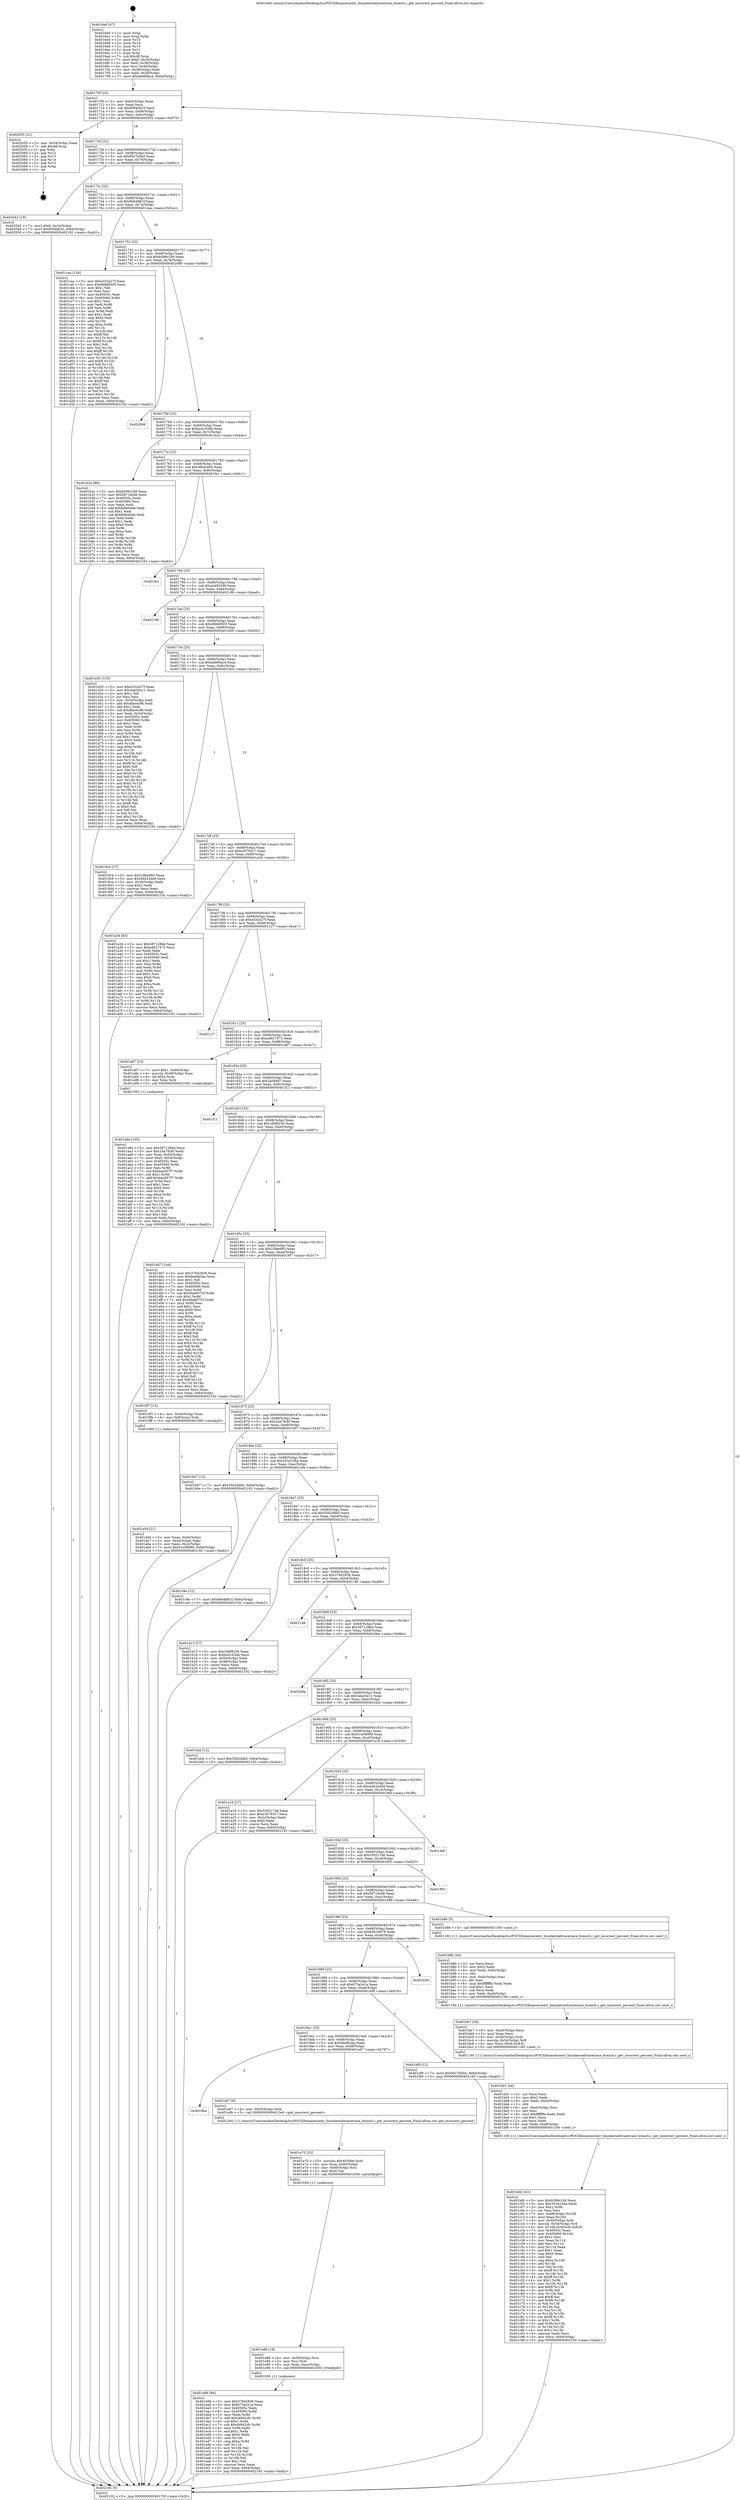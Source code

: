 digraph "0x4016e0" {
  label = "0x4016e0 (/mnt/c/Users/mathe/Desktop/tcc/POCII/binaries/extr_linuxkerneltracetrace_branch.c_get_incorrect_percent_Final-ollvm.out::main(0))"
  labelloc = "t"
  node[shape=record]

  Entry [label="",width=0.3,height=0.3,shape=circle,fillcolor=black,style=filled]
  "0x40170f" [label="{
     0x40170f [23]\l
     | [instrs]\l
     &nbsp;&nbsp;0x40170f \<+3\>: mov -0x64(%rbp),%eax\l
     &nbsp;&nbsp;0x401712 \<+2\>: mov %eax,%ecx\l
     &nbsp;&nbsp;0x401714 \<+6\>: sub $0x85f4bb33,%ecx\l
     &nbsp;&nbsp;0x40171a \<+3\>: mov %eax,-0x68(%rbp)\l
     &nbsp;&nbsp;0x40171d \<+3\>: mov %ecx,-0x6c(%rbp)\l
     &nbsp;&nbsp;0x401720 \<+6\>: je 0000000000402055 \<main+0x975\>\l
  }"]
  "0x402055" [label="{
     0x402055 [21]\l
     | [instrs]\l
     &nbsp;&nbsp;0x402055 \<+3\>: mov -0x34(%rbp),%eax\l
     &nbsp;&nbsp;0x402058 \<+7\>: add $0xd8,%rsp\l
     &nbsp;&nbsp;0x40205f \<+1\>: pop %rbx\l
     &nbsp;&nbsp;0x402060 \<+2\>: pop %r12\l
     &nbsp;&nbsp;0x402062 \<+2\>: pop %r13\l
     &nbsp;&nbsp;0x402064 \<+2\>: pop %r14\l
     &nbsp;&nbsp;0x402066 \<+2\>: pop %r15\l
     &nbsp;&nbsp;0x402068 \<+1\>: pop %rbp\l
     &nbsp;&nbsp;0x402069 \<+1\>: ret\l
  }"]
  "0x401726" [label="{
     0x401726 [22]\l
     | [instrs]\l
     &nbsp;&nbsp;0x401726 \<+5\>: jmp 000000000040172b \<main+0x4b\>\l
     &nbsp;&nbsp;0x40172b \<+3\>: mov -0x68(%rbp),%eax\l
     &nbsp;&nbsp;0x40172e \<+5\>: sub $0x95c7b5bd,%eax\l
     &nbsp;&nbsp;0x401733 \<+3\>: mov %eax,-0x70(%rbp)\l
     &nbsp;&nbsp;0x401736 \<+6\>: je 0000000000402042 \<main+0x962\>\l
  }"]
  Exit [label="",width=0.3,height=0.3,shape=circle,fillcolor=black,style=filled,peripheries=2]
  "0x402042" [label="{
     0x402042 [19]\l
     | [instrs]\l
     &nbsp;&nbsp;0x402042 \<+7\>: movl $0x0,-0x34(%rbp)\l
     &nbsp;&nbsp;0x402049 \<+7\>: movl $0x85f4bb33,-0x64(%rbp)\l
     &nbsp;&nbsp;0x402050 \<+5\>: jmp 0000000000402192 \<main+0xab2\>\l
  }"]
  "0x40173c" [label="{
     0x40173c [22]\l
     | [instrs]\l
     &nbsp;&nbsp;0x40173c \<+5\>: jmp 0000000000401741 \<main+0x61\>\l
     &nbsp;&nbsp;0x401741 \<+3\>: mov -0x68(%rbp),%eax\l
     &nbsp;&nbsp;0x401744 \<+5\>: sub $0x9b64861f,%eax\l
     &nbsp;&nbsp;0x401749 \<+3\>: mov %eax,-0x74(%rbp)\l
     &nbsp;&nbsp;0x40174c \<+6\>: je 0000000000401caa \<main+0x5ca\>\l
  }"]
  "0x401e9b" [label="{
     0x401e9b [94]\l
     | [instrs]\l
     &nbsp;&nbsp;0x401e9b \<+5\>: mov $0x37842836,%eax\l
     &nbsp;&nbsp;0x401ea0 \<+5\>: mov $0x673a2e1a,%ecx\l
     &nbsp;&nbsp;0x401ea5 \<+7\>: mov 0x40505c,%edx\l
     &nbsp;&nbsp;0x401eac \<+8\>: mov 0x405060,%r8d\l
     &nbsp;&nbsp;0x401eb4 \<+3\>: mov %edx,%r9d\l
     &nbsp;&nbsp;0x401eb7 \<+7\>: add $0xcb942cfc,%r9d\l
     &nbsp;&nbsp;0x401ebe \<+4\>: sub $0x1,%r9d\l
     &nbsp;&nbsp;0x401ec2 \<+7\>: sub $0xcb942cfc,%r9d\l
     &nbsp;&nbsp;0x401ec9 \<+4\>: imul %r9d,%edx\l
     &nbsp;&nbsp;0x401ecd \<+3\>: and $0x1,%edx\l
     &nbsp;&nbsp;0x401ed0 \<+3\>: cmp $0x0,%edx\l
     &nbsp;&nbsp;0x401ed3 \<+4\>: sete %r10b\l
     &nbsp;&nbsp;0x401ed7 \<+4\>: cmp $0xa,%r8d\l
     &nbsp;&nbsp;0x401edb \<+4\>: setl %r11b\l
     &nbsp;&nbsp;0x401edf \<+3\>: mov %r10b,%bl\l
     &nbsp;&nbsp;0x401ee2 \<+3\>: and %r11b,%bl\l
     &nbsp;&nbsp;0x401ee5 \<+3\>: xor %r11b,%r10b\l
     &nbsp;&nbsp;0x401ee8 \<+3\>: or %r10b,%bl\l
     &nbsp;&nbsp;0x401eeb \<+3\>: test $0x1,%bl\l
     &nbsp;&nbsp;0x401eee \<+3\>: cmovne %ecx,%eax\l
     &nbsp;&nbsp;0x401ef1 \<+3\>: mov %eax,-0x64(%rbp)\l
     &nbsp;&nbsp;0x401ef4 \<+5\>: jmp 0000000000402192 \<main+0xab2\>\l
  }"]
  "0x401caa" [label="{
     0x401caa [134]\l
     | [instrs]\l
     &nbsp;&nbsp;0x401caa \<+5\>: mov $0xe332e27f,%eax\l
     &nbsp;&nbsp;0x401caf \<+5\>: mov $0xd68d8505,%ecx\l
     &nbsp;&nbsp;0x401cb4 \<+2\>: mov $0x1,%dl\l
     &nbsp;&nbsp;0x401cb6 \<+2\>: xor %esi,%esi\l
     &nbsp;&nbsp;0x401cb8 \<+7\>: mov 0x40505c,%edi\l
     &nbsp;&nbsp;0x401cbf \<+8\>: mov 0x405060,%r8d\l
     &nbsp;&nbsp;0x401cc7 \<+3\>: sub $0x1,%esi\l
     &nbsp;&nbsp;0x401cca \<+3\>: mov %edi,%r9d\l
     &nbsp;&nbsp;0x401ccd \<+3\>: add %esi,%r9d\l
     &nbsp;&nbsp;0x401cd0 \<+4\>: imul %r9d,%edi\l
     &nbsp;&nbsp;0x401cd4 \<+3\>: and $0x1,%edi\l
     &nbsp;&nbsp;0x401cd7 \<+3\>: cmp $0x0,%edi\l
     &nbsp;&nbsp;0x401cda \<+4\>: sete %r10b\l
     &nbsp;&nbsp;0x401cde \<+4\>: cmp $0xa,%r8d\l
     &nbsp;&nbsp;0x401ce2 \<+4\>: setl %r11b\l
     &nbsp;&nbsp;0x401ce6 \<+3\>: mov %r10b,%bl\l
     &nbsp;&nbsp;0x401ce9 \<+3\>: xor $0xff,%bl\l
     &nbsp;&nbsp;0x401cec \<+3\>: mov %r11b,%r14b\l
     &nbsp;&nbsp;0x401cef \<+4\>: xor $0xff,%r14b\l
     &nbsp;&nbsp;0x401cf3 \<+3\>: xor $0x1,%dl\l
     &nbsp;&nbsp;0x401cf6 \<+3\>: mov %bl,%r15b\l
     &nbsp;&nbsp;0x401cf9 \<+4\>: and $0xff,%r15b\l
     &nbsp;&nbsp;0x401cfd \<+3\>: and %dl,%r10b\l
     &nbsp;&nbsp;0x401d00 \<+3\>: mov %r14b,%r12b\l
     &nbsp;&nbsp;0x401d03 \<+4\>: and $0xff,%r12b\l
     &nbsp;&nbsp;0x401d07 \<+3\>: and %dl,%r11b\l
     &nbsp;&nbsp;0x401d0a \<+3\>: or %r10b,%r15b\l
     &nbsp;&nbsp;0x401d0d \<+3\>: or %r11b,%r12b\l
     &nbsp;&nbsp;0x401d10 \<+3\>: xor %r12b,%r15b\l
     &nbsp;&nbsp;0x401d13 \<+3\>: or %r14b,%bl\l
     &nbsp;&nbsp;0x401d16 \<+3\>: xor $0xff,%bl\l
     &nbsp;&nbsp;0x401d19 \<+3\>: or $0x1,%dl\l
     &nbsp;&nbsp;0x401d1c \<+2\>: and %dl,%bl\l
     &nbsp;&nbsp;0x401d1e \<+3\>: or %bl,%r15b\l
     &nbsp;&nbsp;0x401d21 \<+4\>: test $0x1,%r15b\l
     &nbsp;&nbsp;0x401d25 \<+3\>: cmovne %ecx,%eax\l
     &nbsp;&nbsp;0x401d28 \<+3\>: mov %eax,-0x64(%rbp)\l
     &nbsp;&nbsp;0x401d2b \<+5\>: jmp 0000000000402192 \<main+0xab2\>\l
  }"]
  "0x401752" [label="{
     0x401752 [22]\l
     | [instrs]\l
     &nbsp;&nbsp;0x401752 \<+5\>: jmp 0000000000401757 \<main+0x77\>\l
     &nbsp;&nbsp;0x401757 \<+3\>: mov -0x68(%rbp),%eax\l
     &nbsp;&nbsp;0x40175a \<+5\>: sub $0xb599c1b9,%eax\l
     &nbsp;&nbsp;0x40175f \<+3\>: mov %eax,-0x78(%rbp)\l
     &nbsp;&nbsp;0x401762 \<+6\>: je 0000000000402098 \<main+0x9b8\>\l
  }"]
  "0x401e89" [label="{
     0x401e89 [18]\l
     | [instrs]\l
     &nbsp;&nbsp;0x401e89 \<+4\>: mov -0x50(%rbp),%rsi\l
     &nbsp;&nbsp;0x401e8d \<+3\>: mov %rsi,%rdi\l
     &nbsp;&nbsp;0x401e90 \<+6\>: mov %eax,-0xec(%rbp)\l
     &nbsp;&nbsp;0x401e96 \<+5\>: call 0000000000401030 \<free@plt\>\l
     | [calls]\l
     &nbsp;&nbsp;0x401030 \{1\} (unknown)\l
  }"]
  "0x402098" [label="{
     0x402098\l
  }", style=dashed]
  "0x401768" [label="{
     0x401768 [22]\l
     | [instrs]\l
     &nbsp;&nbsp;0x401768 \<+5\>: jmp 000000000040176d \<main+0x8d\>\l
     &nbsp;&nbsp;0x40176d \<+3\>: mov -0x68(%rbp),%eax\l
     &nbsp;&nbsp;0x401770 \<+5\>: sub $0xbcd163db,%eax\l
     &nbsp;&nbsp;0x401775 \<+3\>: mov %eax,-0x7c(%rbp)\l
     &nbsp;&nbsp;0x401778 \<+6\>: je 0000000000401b2e \<main+0x44e\>\l
  }"]
  "0x401e70" [label="{
     0x401e70 [25]\l
     | [instrs]\l
     &nbsp;&nbsp;0x401e70 \<+10\>: movabs $0x4030b6,%rdi\l
     &nbsp;&nbsp;0x401e7a \<+4\>: mov %rax,-0x60(%rbp)\l
     &nbsp;&nbsp;0x401e7e \<+4\>: mov -0x60(%rbp),%rsi\l
     &nbsp;&nbsp;0x401e82 \<+2\>: mov $0x0,%al\l
     &nbsp;&nbsp;0x401e84 \<+5\>: call 0000000000401040 \<printf@plt\>\l
     | [calls]\l
     &nbsp;&nbsp;0x401040 \{1\} (unknown)\l
  }"]
  "0x401b2e" [label="{
     0x401b2e [88]\l
     | [instrs]\l
     &nbsp;&nbsp;0x401b2e \<+5\>: mov $0xb599c1b9,%eax\l
     &nbsp;&nbsp;0x401b33 \<+5\>: mov $0x58718cd6,%ecx\l
     &nbsp;&nbsp;0x401b38 \<+7\>: mov 0x40505c,%edx\l
     &nbsp;&nbsp;0x401b3f \<+7\>: mov 0x405060,%esi\l
     &nbsp;&nbsp;0x401b46 \<+2\>: mov %edx,%edi\l
     &nbsp;&nbsp;0x401b48 \<+6\>: add $0xfedbb0a6,%edi\l
     &nbsp;&nbsp;0x401b4e \<+3\>: sub $0x1,%edi\l
     &nbsp;&nbsp;0x401b51 \<+6\>: sub $0xfedbb0a6,%edi\l
     &nbsp;&nbsp;0x401b57 \<+3\>: imul %edi,%edx\l
     &nbsp;&nbsp;0x401b5a \<+3\>: and $0x1,%edx\l
     &nbsp;&nbsp;0x401b5d \<+3\>: cmp $0x0,%edx\l
     &nbsp;&nbsp;0x401b60 \<+4\>: sete %r8b\l
     &nbsp;&nbsp;0x401b64 \<+3\>: cmp $0xa,%esi\l
     &nbsp;&nbsp;0x401b67 \<+4\>: setl %r9b\l
     &nbsp;&nbsp;0x401b6b \<+3\>: mov %r8b,%r10b\l
     &nbsp;&nbsp;0x401b6e \<+3\>: and %r9b,%r10b\l
     &nbsp;&nbsp;0x401b71 \<+3\>: xor %r9b,%r8b\l
     &nbsp;&nbsp;0x401b74 \<+3\>: or %r8b,%r10b\l
     &nbsp;&nbsp;0x401b77 \<+4\>: test $0x1,%r10b\l
     &nbsp;&nbsp;0x401b7b \<+3\>: cmovne %ecx,%eax\l
     &nbsp;&nbsp;0x401b7e \<+3\>: mov %eax,-0x64(%rbp)\l
     &nbsp;&nbsp;0x401b81 \<+5\>: jmp 0000000000402192 \<main+0xab2\>\l
  }"]
  "0x40177e" [label="{
     0x40177e [22]\l
     | [instrs]\l
     &nbsp;&nbsp;0x40177e \<+5\>: jmp 0000000000401783 \<main+0xa3\>\l
     &nbsp;&nbsp;0x401783 \<+3\>: mov -0x68(%rbp),%eax\l
     &nbsp;&nbsp;0x401786 \<+5\>: sub $0xc894c464,%eax\l
     &nbsp;&nbsp;0x40178b \<+3\>: mov %eax,-0x80(%rbp)\l
     &nbsp;&nbsp;0x40178e \<+6\>: je 0000000000401fa1 \<main+0x8c1\>\l
  }"]
  "0x4019ba" [label="{
     0x4019ba\l
  }", style=dashed]
  "0x401fa1" [label="{
     0x401fa1\l
  }", style=dashed]
  "0x401794" [label="{
     0x401794 [25]\l
     | [instrs]\l
     &nbsp;&nbsp;0x401794 \<+5\>: jmp 0000000000401799 \<main+0xb9\>\l
     &nbsp;&nbsp;0x401799 \<+3\>: mov -0x68(%rbp),%eax\l
     &nbsp;&nbsp;0x40179c \<+5\>: sub $0xce495298,%eax\l
     &nbsp;&nbsp;0x4017a1 \<+6\>: mov %eax,-0x84(%rbp)\l
     &nbsp;&nbsp;0x4017a7 \<+6\>: je 0000000000402186 \<main+0xaa6\>\l
  }"]
  "0x401e67" [label="{
     0x401e67 [9]\l
     | [instrs]\l
     &nbsp;&nbsp;0x401e67 \<+4\>: mov -0x50(%rbp),%rdi\l
     &nbsp;&nbsp;0x401e6b \<+5\>: call 00000000004013e0 \<get_incorrect_percent\>\l
     | [calls]\l
     &nbsp;&nbsp;0x4013e0 \{1\} (/mnt/c/Users/mathe/Desktop/tcc/POCII/binaries/extr_linuxkerneltracetrace_branch.c_get_incorrect_percent_Final-ollvm.out::get_incorrect_percent)\l
  }"]
  "0x402186" [label="{
     0x402186\l
  }", style=dashed]
  "0x4017ad" [label="{
     0x4017ad [25]\l
     | [instrs]\l
     &nbsp;&nbsp;0x4017ad \<+5\>: jmp 00000000004017b2 \<main+0xd2\>\l
     &nbsp;&nbsp;0x4017b2 \<+3\>: mov -0x68(%rbp),%eax\l
     &nbsp;&nbsp;0x4017b5 \<+5\>: sub $0xd68d8505,%eax\l
     &nbsp;&nbsp;0x4017ba \<+6\>: mov %eax,-0x88(%rbp)\l
     &nbsp;&nbsp;0x4017c0 \<+6\>: je 0000000000401d30 \<main+0x650\>\l
  }"]
  "0x4019a1" [label="{
     0x4019a1 [25]\l
     | [instrs]\l
     &nbsp;&nbsp;0x4019a1 \<+5\>: jmp 00000000004019a6 \<main+0x2c6\>\l
     &nbsp;&nbsp;0x4019a6 \<+3\>: mov -0x68(%rbp),%eax\l
     &nbsp;&nbsp;0x4019a9 \<+5\>: sub $0x6ee9a3aa,%eax\l
     &nbsp;&nbsp;0x4019ae \<+6\>: mov %eax,-0xd8(%rbp)\l
     &nbsp;&nbsp;0x4019b4 \<+6\>: je 0000000000401e67 \<main+0x787\>\l
  }"]
  "0x401d30" [label="{
     0x401d30 [155]\l
     | [instrs]\l
     &nbsp;&nbsp;0x401d30 \<+5\>: mov $0xe332e27f,%eax\l
     &nbsp;&nbsp;0x401d35 \<+5\>: mov $0x3ab20e11,%ecx\l
     &nbsp;&nbsp;0x401d3a \<+2\>: mov $0x1,%dl\l
     &nbsp;&nbsp;0x401d3c \<+2\>: xor %esi,%esi\l
     &nbsp;&nbsp;0x401d3e \<+3\>: mov -0x54(%rbp),%edi\l
     &nbsp;&nbsp;0x401d41 \<+6\>: add $0xdfae4c96,%edi\l
     &nbsp;&nbsp;0x401d47 \<+3\>: add $0x1,%edi\l
     &nbsp;&nbsp;0x401d4a \<+6\>: sub $0xdfae4c96,%edi\l
     &nbsp;&nbsp;0x401d50 \<+3\>: mov %edi,-0x54(%rbp)\l
     &nbsp;&nbsp;0x401d53 \<+7\>: mov 0x40505c,%edi\l
     &nbsp;&nbsp;0x401d5a \<+8\>: mov 0x405060,%r8d\l
     &nbsp;&nbsp;0x401d62 \<+3\>: sub $0x1,%esi\l
     &nbsp;&nbsp;0x401d65 \<+3\>: mov %edi,%r9d\l
     &nbsp;&nbsp;0x401d68 \<+3\>: add %esi,%r9d\l
     &nbsp;&nbsp;0x401d6b \<+4\>: imul %r9d,%edi\l
     &nbsp;&nbsp;0x401d6f \<+3\>: and $0x1,%edi\l
     &nbsp;&nbsp;0x401d72 \<+3\>: cmp $0x0,%edi\l
     &nbsp;&nbsp;0x401d75 \<+4\>: sete %r10b\l
     &nbsp;&nbsp;0x401d79 \<+4\>: cmp $0xa,%r8d\l
     &nbsp;&nbsp;0x401d7d \<+4\>: setl %r11b\l
     &nbsp;&nbsp;0x401d81 \<+3\>: mov %r10b,%bl\l
     &nbsp;&nbsp;0x401d84 \<+3\>: xor $0xff,%bl\l
     &nbsp;&nbsp;0x401d87 \<+3\>: mov %r11b,%r14b\l
     &nbsp;&nbsp;0x401d8a \<+4\>: xor $0xff,%r14b\l
     &nbsp;&nbsp;0x401d8e \<+3\>: xor $0x0,%dl\l
     &nbsp;&nbsp;0x401d91 \<+3\>: mov %bl,%r15b\l
     &nbsp;&nbsp;0x401d94 \<+4\>: and $0x0,%r15b\l
     &nbsp;&nbsp;0x401d98 \<+3\>: and %dl,%r10b\l
     &nbsp;&nbsp;0x401d9b \<+3\>: mov %r14b,%r12b\l
     &nbsp;&nbsp;0x401d9e \<+4\>: and $0x0,%r12b\l
     &nbsp;&nbsp;0x401da2 \<+3\>: and %dl,%r11b\l
     &nbsp;&nbsp;0x401da5 \<+3\>: or %r10b,%r15b\l
     &nbsp;&nbsp;0x401da8 \<+3\>: or %r11b,%r12b\l
     &nbsp;&nbsp;0x401dab \<+3\>: xor %r12b,%r15b\l
     &nbsp;&nbsp;0x401dae \<+3\>: or %r14b,%bl\l
     &nbsp;&nbsp;0x401db1 \<+3\>: xor $0xff,%bl\l
     &nbsp;&nbsp;0x401db4 \<+3\>: or $0x0,%dl\l
     &nbsp;&nbsp;0x401db7 \<+2\>: and %dl,%bl\l
     &nbsp;&nbsp;0x401db9 \<+3\>: or %bl,%r15b\l
     &nbsp;&nbsp;0x401dbc \<+4\>: test $0x1,%r15b\l
     &nbsp;&nbsp;0x401dc0 \<+3\>: cmovne %ecx,%eax\l
     &nbsp;&nbsp;0x401dc3 \<+3\>: mov %eax,-0x64(%rbp)\l
     &nbsp;&nbsp;0x401dc6 \<+5\>: jmp 0000000000402192 \<main+0xab2\>\l
  }"]
  "0x4017c6" [label="{
     0x4017c6 [25]\l
     | [instrs]\l
     &nbsp;&nbsp;0x4017c6 \<+5\>: jmp 00000000004017cb \<main+0xeb\>\l
     &nbsp;&nbsp;0x4017cb \<+3\>: mov -0x68(%rbp),%eax\l
     &nbsp;&nbsp;0x4017ce \<+5\>: sub $0xde969ac4,%eax\l
     &nbsp;&nbsp;0x4017d3 \<+6\>: mov %eax,-0x8c(%rbp)\l
     &nbsp;&nbsp;0x4017d9 \<+6\>: je 00000000004019c4 \<main+0x2e4\>\l
  }"]
  "0x401ef9" [label="{
     0x401ef9 [12]\l
     | [instrs]\l
     &nbsp;&nbsp;0x401ef9 \<+7\>: movl $0x95c7b5bd,-0x64(%rbp)\l
     &nbsp;&nbsp;0x401f00 \<+5\>: jmp 0000000000402192 \<main+0xab2\>\l
  }"]
  "0x4019c4" [label="{
     0x4019c4 [27]\l
     | [instrs]\l
     &nbsp;&nbsp;0x4019c4 \<+5\>: mov $0x23fee993,%eax\l
     &nbsp;&nbsp;0x4019c9 \<+5\>: mov $0x4d432dd4,%ecx\l
     &nbsp;&nbsp;0x4019ce \<+3\>: mov -0x30(%rbp),%edx\l
     &nbsp;&nbsp;0x4019d1 \<+3\>: cmp $0x2,%edx\l
     &nbsp;&nbsp;0x4019d4 \<+3\>: cmovne %ecx,%eax\l
     &nbsp;&nbsp;0x4019d7 \<+3\>: mov %eax,-0x64(%rbp)\l
     &nbsp;&nbsp;0x4019da \<+5\>: jmp 0000000000402192 \<main+0xab2\>\l
  }"]
  "0x4017df" [label="{
     0x4017df [25]\l
     | [instrs]\l
     &nbsp;&nbsp;0x4017df \<+5\>: jmp 00000000004017e4 \<main+0x104\>\l
     &nbsp;&nbsp;0x4017e4 \<+3\>: mov -0x68(%rbp),%eax\l
     &nbsp;&nbsp;0x4017e7 \<+5\>: sub $0xe30793c7,%eax\l
     &nbsp;&nbsp;0x4017ec \<+6\>: mov %eax,-0x90(%rbp)\l
     &nbsp;&nbsp;0x4017f2 \<+6\>: je 0000000000401a34 \<main+0x354\>\l
  }"]
  "0x402192" [label="{
     0x402192 [5]\l
     | [instrs]\l
     &nbsp;&nbsp;0x402192 \<+5\>: jmp 000000000040170f \<main+0x2f\>\l
  }"]
  "0x4016e0" [label="{
     0x4016e0 [47]\l
     | [instrs]\l
     &nbsp;&nbsp;0x4016e0 \<+1\>: push %rbp\l
     &nbsp;&nbsp;0x4016e1 \<+3\>: mov %rsp,%rbp\l
     &nbsp;&nbsp;0x4016e4 \<+2\>: push %r15\l
     &nbsp;&nbsp;0x4016e6 \<+2\>: push %r14\l
     &nbsp;&nbsp;0x4016e8 \<+2\>: push %r13\l
     &nbsp;&nbsp;0x4016ea \<+2\>: push %r12\l
     &nbsp;&nbsp;0x4016ec \<+1\>: push %rbx\l
     &nbsp;&nbsp;0x4016ed \<+7\>: sub $0xd8,%rsp\l
     &nbsp;&nbsp;0x4016f4 \<+7\>: movl $0x0,-0x34(%rbp)\l
     &nbsp;&nbsp;0x4016fb \<+3\>: mov %edi,-0x38(%rbp)\l
     &nbsp;&nbsp;0x4016fe \<+4\>: mov %rsi,-0x40(%rbp)\l
     &nbsp;&nbsp;0x401702 \<+3\>: mov -0x38(%rbp),%edi\l
     &nbsp;&nbsp;0x401705 \<+3\>: mov %edi,-0x30(%rbp)\l
     &nbsp;&nbsp;0x401708 \<+7\>: movl $0xde969ac4,-0x64(%rbp)\l
  }"]
  "0x401988" [label="{
     0x401988 [25]\l
     | [instrs]\l
     &nbsp;&nbsp;0x401988 \<+5\>: jmp 000000000040198d \<main+0x2ad\>\l
     &nbsp;&nbsp;0x40198d \<+3\>: mov -0x68(%rbp),%eax\l
     &nbsp;&nbsp;0x401990 \<+5\>: sub $0x673a2e1a,%eax\l
     &nbsp;&nbsp;0x401995 \<+6\>: mov %eax,-0xd4(%rbp)\l
     &nbsp;&nbsp;0x40199b \<+6\>: je 0000000000401ef9 \<main+0x819\>\l
  }"]
  "0x401a34" [label="{
     0x401a34 [83]\l
     | [instrs]\l
     &nbsp;&nbsp;0x401a34 \<+5\>: mov $0x3871286d,%eax\l
     &nbsp;&nbsp;0x401a39 \<+5\>: mov $0xed627473,%ecx\l
     &nbsp;&nbsp;0x401a3e \<+2\>: xor %edx,%edx\l
     &nbsp;&nbsp;0x401a40 \<+7\>: mov 0x40505c,%esi\l
     &nbsp;&nbsp;0x401a47 \<+7\>: mov 0x405060,%edi\l
     &nbsp;&nbsp;0x401a4e \<+3\>: sub $0x1,%edx\l
     &nbsp;&nbsp;0x401a51 \<+3\>: mov %esi,%r8d\l
     &nbsp;&nbsp;0x401a54 \<+3\>: add %edx,%r8d\l
     &nbsp;&nbsp;0x401a57 \<+4\>: imul %r8d,%esi\l
     &nbsp;&nbsp;0x401a5b \<+3\>: and $0x1,%esi\l
     &nbsp;&nbsp;0x401a5e \<+3\>: cmp $0x0,%esi\l
     &nbsp;&nbsp;0x401a61 \<+4\>: sete %r9b\l
     &nbsp;&nbsp;0x401a65 \<+3\>: cmp $0xa,%edi\l
     &nbsp;&nbsp;0x401a68 \<+4\>: setl %r10b\l
     &nbsp;&nbsp;0x401a6c \<+3\>: mov %r9b,%r11b\l
     &nbsp;&nbsp;0x401a6f \<+3\>: and %r10b,%r11b\l
     &nbsp;&nbsp;0x401a72 \<+3\>: xor %r10b,%r9b\l
     &nbsp;&nbsp;0x401a75 \<+3\>: or %r9b,%r11b\l
     &nbsp;&nbsp;0x401a78 \<+4\>: test $0x1,%r11b\l
     &nbsp;&nbsp;0x401a7c \<+3\>: cmovne %ecx,%eax\l
     &nbsp;&nbsp;0x401a7f \<+3\>: mov %eax,-0x64(%rbp)\l
     &nbsp;&nbsp;0x401a82 \<+5\>: jmp 0000000000402192 \<main+0xab2\>\l
  }"]
  "0x4017f8" [label="{
     0x4017f8 [25]\l
     | [instrs]\l
     &nbsp;&nbsp;0x4017f8 \<+5\>: jmp 00000000004017fd \<main+0x11d\>\l
     &nbsp;&nbsp;0x4017fd \<+3\>: mov -0x68(%rbp),%eax\l
     &nbsp;&nbsp;0x401800 \<+5\>: sub $0xe332e27f,%eax\l
     &nbsp;&nbsp;0x401805 \<+6\>: mov %eax,-0x94(%rbp)\l
     &nbsp;&nbsp;0x40180b \<+6\>: je 0000000000402127 \<main+0xa47\>\l
  }"]
  "0x402036" [label="{
     0x402036\l
  }", style=dashed]
  "0x402127" [label="{
     0x402127\l
  }", style=dashed]
  "0x401811" [label="{
     0x401811 [25]\l
     | [instrs]\l
     &nbsp;&nbsp;0x401811 \<+5\>: jmp 0000000000401816 \<main+0x136\>\l
     &nbsp;&nbsp;0x401816 \<+3\>: mov -0x68(%rbp),%eax\l
     &nbsp;&nbsp;0x401819 \<+5\>: sub $0xed627473,%eax\l
     &nbsp;&nbsp;0x40181e \<+6\>: mov %eax,-0x98(%rbp)\l
     &nbsp;&nbsp;0x401824 \<+6\>: je 0000000000401a87 \<main+0x3a7\>\l
  }"]
  "0x401bfd" [label="{
     0x401bfd [161]\l
     | [instrs]\l
     &nbsp;&nbsp;0x401bfd \<+5\>: mov $0xb599c1b9,%ecx\l
     &nbsp;&nbsp;0x401c02 \<+5\>: mov $0x3534238a,%edx\l
     &nbsp;&nbsp;0x401c07 \<+3\>: mov $0x1,%r9b\l
     &nbsp;&nbsp;0x401c0a \<+2\>: xor %esi,%esi\l
     &nbsp;&nbsp;0x401c0c \<+7\>: mov -0xe8(%rbp),%r10d\l
     &nbsp;&nbsp;0x401c13 \<+4\>: imul %eax,%r10d\l
     &nbsp;&nbsp;0x401c17 \<+4\>: mov -0x50(%rbp),%rdi\l
     &nbsp;&nbsp;0x401c1b \<+4\>: movslq -0x54(%rbp),%r8\l
     &nbsp;&nbsp;0x401c1f \<+5\>: mov %r10d,0x4(%rdi,%r8,8)\l
     &nbsp;&nbsp;0x401c24 \<+7\>: mov 0x40505c,%eax\l
     &nbsp;&nbsp;0x401c2b \<+8\>: mov 0x405060,%r10d\l
     &nbsp;&nbsp;0x401c33 \<+3\>: sub $0x1,%esi\l
     &nbsp;&nbsp;0x401c36 \<+3\>: mov %eax,%r11d\l
     &nbsp;&nbsp;0x401c39 \<+3\>: add %esi,%r11d\l
     &nbsp;&nbsp;0x401c3c \<+4\>: imul %r11d,%eax\l
     &nbsp;&nbsp;0x401c40 \<+3\>: and $0x1,%eax\l
     &nbsp;&nbsp;0x401c43 \<+3\>: cmp $0x0,%eax\l
     &nbsp;&nbsp;0x401c46 \<+3\>: sete %bl\l
     &nbsp;&nbsp;0x401c49 \<+4\>: cmp $0xa,%r10d\l
     &nbsp;&nbsp;0x401c4d \<+4\>: setl %r14b\l
     &nbsp;&nbsp;0x401c51 \<+3\>: mov %bl,%r15b\l
     &nbsp;&nbsp;0x401c54 \<+4\>: xor $0xff,%r15b\l
     &nbsp;&nbsp;0x401c58 \<+3\>: mov %r14b,%r12b\l
     &nbsp;&nbsp;0x401c5b \<+4\>: xor $0xff,%r12b\l
     &nbsp;&nbsp;0x401c5f \<+4\>: xor $0x1,%r9b\l
     &nbsp;&nbsp;0x401c63 \<+3\>: mov %r15b,%r13b\l
     &nbsp;&nbsp;0x401c66 \<+4\>: and $0xff,%r13b\l
     &nbsp;&nbsp;0x401c6a \<+3\>: and %r9b,%bl\l
     &nbsp;&nbsp;0x401c6d \<+3\>: mov %r12b,%al\l
     &nbsp;&nbsp;0x401c70 \<+2\>: and $0xff,%al\l
     &nbsp;&nbsp;0x401c72 \<+3\>: and %r9b,%r14b\l
     &nbsp;&nbsp;0x401c75 \<+3\>: or %bl,%r13b\l
     &nbsp;&nbsp;0x401c78 \<+3\>: or %r14b,%al\l
     &nbsp;&nbsp;0x401c7b \<+3\>: xor %al,%r13b\l
     &nbsp;&nbsp;0x401c7e \<+3\>: or %r12b,%r15b\l
     &nbsp;&nbsp;0x401c81 \<+4\>: xor $0xff,%r15b\l
     &nbsp;&nbsp;0x401c85 \<+4\>: or $0x1,%r9b\l
     &nbsp;&nbsp;0x401c89 \<+3\>: and %r9b,%r15b\l
     &nbsp;&nbsp;0x401c8c \<+3\>: or %r15b,%r13b\l
     &nbsp;&nbsp;0x401c8f \<+4\>: test $0x1,%r13b\l
     &nbsp;&nbsp;0x401c93 \<+3\>: cmovne %edx,%ecx\l
     &nbsp;&nbsp;0x401c96 \<+3\>: mov %ecx,-0x64(%rbp)\l
     &nbsp;&nbsp;0x401c99 \<+5\>: jmp 0000000000402192 \<main+0xab2\>\l
  }"]
  "0x401a87" [label="{
     0x401a87 [23]\l
     | [instrs]\l
     &nbsp;&nbsp;0x401a87 \<+7\>: movl $0x1,-0x48(%rbp)\l
     &nbsp;&nbsp;0x401a8e \<+4\>: movslq -0x48(%rbp),%rax\l
     &nbsp;&nbsp;0x401a92 \<+4\>: shl $0x3,%rax\l
     &nbsp;&nbsp;0x401a96 \<+3\>: mov %rax,%rdi\l
     &nbsp;&nbsp;0x401a99 \<+5\>: call 0000000000401050 \<malloc@plt\>\l
     | [calls]\l
     &nbsp;&nbsp;0x401050 \{1\} (unknown)\l
  }"]
  "0x40182a" [label="{
     0x40182a [25]\l
     | [instrs]\l
     &nbsp;&nbsp;0x40182a \<+5\>: jmp 000000000040182f \<main+0x14f\>\l
     &nbsp;&nbsp;0x40182f \<+3\>: mov -0x68(%rbp),%eax\l
     &nbsp;&nbsp;0x401832 \<+5\>: sub $0x2a5d497,%eax\l
     &nbsp;&nbsp;0x401837 \<+6\>: mov %eax,-0x9c(%rbp)\l
     &nbsp;&nbsp;0x40183d \<+6\>: je 0000000000401f11 \<main+0x831\>\l
  }"]
  "0x401bd1" [label="{
     0x401bd1 [44]\l
     | [instrs]\l
     &nbsp;&nbsp;0x401bd1 \<+2\>: xor %ecx,%ecx\l
     &nbsp;&nbsp;0x401bd3 \<+5\>: mov $0x2,%edx\l
     &nbsp;&nbsp;0x401bd8 \<+6\>: mov %edx,-0xe4(%rbp)\l
     &nbsp;&nbsp;0x401bde \<+1\>: cltd\l
     &nbsp;&nbsp;0x401bdf \<+6\>: mov -0xe4(%rbp),%esi\l
     &nbsp;&nbsp;0x401be5 \<+2\>: idiv %esi\l
     &nbsp;&nbsp;0x401be7 \<+6\>: imul $0xfffffffe,%edx,%edx\l
     &nbsp;&nbsp;0x401bed \<+3\>: sub $0x1,%ecx\l
     &nbsp;&nbsp;0x401bf0 \<+2\>: sub %ecx,%edx\l
     &nbsp;&nbsp;0x401bf2 \<+6\>: mov %edx,-0xe8(%rbp)\l
     &nbsp;&nbsp;0x401bf8 \<+5\>: call 0000000000401160 \<next_i\>\l
     | [calls]\l
     &nbsp;&nbsp;0x401160 \{1\} (/mnt/c/Users/mathe/Desktop/tcc/POCII/binaries/extr_linuxkerneltracetrace_branch.c_get_incorrect_percent_Final-ollvm.out::next_i)\l
  }"]
  "0x401f11" [label="{
     0x401f11\l
  }", style=dashed]
  "0x401843" [label="{
     0x401843 [25]\l
     | [instrs]\l
     &nbsp;&nbsp;0x401843 \<+5\>: jmp 0000000000401848 \<main+0x168\>\l
     &nbsp;&nbsp;0x401848 \<+3\>: mov -0x68(%rbp),%eax\l
     &nbsp;&nbsp;0x40184b \<+5\>: sub $0x16bf9230,%eax\l
     &nbsp;&nbsp;0x401850 \<+6\>: mov %eax,-0xa0(%rbp)\l
     &nbsp;&nbsp;0x401856 \<+6\>: je 0000000000401dd7 \<main+0x6f7\>\l
  }"]
  "0x401bb7" [label="{
     0x401bb7 [26]\l
     | [instrs]\l
     &nbsp;&nbsp;0x401bb7 \<+6\>: mov -0xe0(%rbp),%ecx\l
     &nbsp;&nbsp;0x401bbd \<+3\>: imul %eax,%ecx\l
     &nbsp;&nbsp;0x401bc0 \<+4\>: mov -0x50(%rbp),%rdi\l
     &nbsp;&nbsp;0x401bc4 \<+4\>: movslq -0x54(%rbp),%r8\l
     &nbsp;&nbsp;0x401bc8 \<+4\>: mov %ecx,(%rdi,%r8,8)\l
     &nbsp;&nbsp;0x401bcc \<+5\>: call 0000000000401160 \<next_i\>\l
     | [calls]\l
     &nbsp;&nbsp;0x401160 \{1\} (/mnt/c/Users/mathe/Desktop/tcc/POCII/binaries/extr_linuxkerneltracetrace_branch.c_get_incorrect_percent_Final-ollvm.out::next_i)\l
  }"]
  "0x401dd7" [label="{
     0x401dd7 [144]\l
     | [instrs]\l
     &nbsp;&nbsp;0x401dd7 \<+5\>: mov $0x37842836,%eax\l
     &nbsp;&nbsp;0x401ddc \<+5\>: mov $0x6ee9a3aa,%ecx\l
     &nbsp;&nbsp;0x401de1 \<+2\>: mov $0x1,%dl\l
     &nbsp;&nbsp;0x401de3 \<+7\>: mov 0x40505c,%esi\l
     &nbsp;&nbsp;0x401dea \<+7\>: mov 0x405060,%edi\l
     &nbsp;&nbsp;0x401df1 \<+3\>: mov %esi,%r8d\l
     &nbsp;&nbsp;0x401df4 \<+7\>: sub $0x5ba60753,%r8d\l
     &nbsp;&nbsp;0x401dfb \<+4\>: sub $0x1,%r8d\l
     &nbsp;&nbsp;0x401dff \<+7\>: add $0x5ba60753,%r8d\l
     &nbsp;&nbsp;0x401e06 \<+4\>: imul %r8d,%esi\l
     &nbsp;&nbsp;0x401e0a \<+3\>: and $0x1,%esi\l
     &nbsp;&nbsp;0x401e0d \<+3\>: cmp $0x0,%esi\l
     &nbsp;&nbsp;0x401e10 \<+4\>: sete %r9b\l
     &nbsp;&nbsp;0x401e14 \<+3\>: cmp $0xa,%edi\l
     &nbsp;&nbsp;0x401e17 \<+4\>: setl %r10b\l
     &nbsp;&nbsp;0x401e1b \<+3\>: mov %r9b,%r11b\l
     &nbsp;&nbsp;0x401e1e \<+4\>: xor $0xff,%r11b\l
     &nbsp;&nbsp;0x401e22 \<+3\>: mov %r10b,%bl\l
     &nbsp;&nbsp;0x401e25 \<+3\>: xor $0xff,%bl\l
     &nbsp;&nbsp;0x401e28 \<+3\>: xor $0x0,%dl\l
     &nbsp;&nbsp;0x401e2b \<+3\>: mov %r11b,%r14b\l
     &nbsp;&nbsp;0x401e2e \<+4\>: and $0x0,%r14b\l
     &nbsp;&nbsp;0x401e32 \<+3\>: and %dl,%r9b\l
     &nbsp;&nbsp;0x401e35 \<+3\>: mov %bl,%r15b\l
     &nbsp;&nbsp;0x401e38 \<+4\>: and $0x0,%r15b\l
     &nbsp;&nbsp;0x401e3c \<+3\>: and %dl,%r10b\l
     &nbsp;&nbsp;0x401e3f \<+3\>: or %r9b,%r14b\l
     &nbsp;&nbsp;0x401e42 \<+3\>: or %r10b,%r15b\l
     &nbsp;&nbsp;0x401e45 \<+3\>: xor %r15b,%r14b\l
     &nbsp;&nbsp;0x401e48 \<+3\>: or %bl,%r11b\l
     &nbsp;&nbsp;0x401e4b \<+4\>: xor $0xff,%r11b\l
     &nbsp;&nbsp;0x401e4f \<+3\>: or $0x0,%dl\l
     &nbsp;&nbsp;0x401e52 \<+3\>: and %dl,%r11b\l
     &nbsp;&nbsp;0x401e55 \<+3\>: or %r11b,%r14b\l
     &nbsp;&nbsp;0x401e58 \<+4\>: test $0x1,%r14b\l
     &nbsp;&nbsp;0x401e5c \<+3\>: cmovne %ecx,%eax\l
     &nbsp;&nbsp;0x401e5f \<+3\>: mov %eax,-0x64(%rbp)\l
     &nbsp;&nbsp;0x401e62 \<+5\>: jmp 0000000000402192 \<main+0xab2\>\l
  }"]
  "0x40185c" [label="{
     0x40185c [25]\l
     | [instrs]\l
     &nbsp;&nbsp;0x40185c \<+5\>: jmp 0000000000401861 \<main+0x181\>\l
     &nbsp;&nbsp;0x401861 \<+3\>: mov -0x68(%rbp),%eax\l
     &nbsp;&nbsp;0x401864 \<+5\>: sub $0x23fee993,%eax\l
     &nbsp;&nbsp;0x401869 \<+6\>: mov %eax,-0xa4(%rbp)\l
     &nbsp;&nbsp;0x40186f \<+6\>: je 00000000004019f7 \<main+0x317\>\l
  }"]
  "0x401b8b" [label="{
     0x401b8b [44]\l
     | [instrs]\l
     &nbsp;&nbsp;0x401b8b \<+2\>: xor %ecx,%ecx\l
     &nbsp;&nbsp;0x401b8d \<+5\>: mov $0x2,%edx\l
     &nbsp;&nbsp;0x401b92 \<+6\>: mov %edx,-0xdc(%rbp)\l
     &nbsp;&nbsp;0x401b98 \<+1\>: cltd\l
     &nbsp;&nbsp;0x401b99 \<+6\>: mov -0xdc(%rbp),%esi\l
     &nbsp;&nbsp;0x401b9f \<+2\>: idiv %esi\l
     &nbsp;&nbsp;0x401ba1 \<+6\>: imul $0xfffffffe,%edx,%edx\l
     &nbsp;&nbsp;0x401ba7 \<+3\>: sub $0x1,%ecx\l
     &nbsp;&nbsp;0x401baa \<+2\>: sub %ecx,%edx\l
     &nbsp;&nbsp;0x401bac \<+6\>: mov %edx,-0xe0(%rbp)\l
     &nbsp;&nbsp;0x401bb2 \<+5\>: call 0000000000401160 \<next_i\>\l
     | [calls]\l
     &nbsp;&nbsp;0x401160 \{1\} (/mnt/c/Users/mathe/Desktop/tcc/POCII/binaries/extr_linuxkerneltracetrace_branch.c_get_incorrect_percent_Final-ollvm.out::next_i)\l
  }"]
  "0x4019f7" [label="{
     0x4019f7 [13]\l
     | [instrs]\l
     &nbsp;&nbsp;0x4019f7 \<+4\>: mov -0x40(%rbp),%rax\l
     &nbsp;&nbsp;0x4019fb \<+4\>: mov 0x8(%rax),%rdi\l
     &nbsp;&nbsp;0x4019ff \<+5\>: call 0000000000401060 \<atoi@plt\>\l
     | [calls]\l
     &nbsp;&nbsp;0x401060 \{1\} (unknown)\l
  }"]
  "0x401875" [label="{
     0x401875 [25]\l
     | [instrs]\l
     &nbsp;&nbsp;0x401875 \<+5\>: jmp 000000000040187a \<main+0x19a\>\l
     &nbsp;&nbsp;0x40187a \<+3\>: mov -0x68(%rbp),%eax\l
     &nbsp;&nbsp;0x40187d \<+5\>: sub $0x24a78cf0,%eax\l
     &nbsp;&nbsp;0x401882 \<+6\>: mov %eax,-0xa8(%rbp)\l
     &nbsp;&nbsp;0x401888 \<+6\>: je 0000000000401b07 \<main+0x427\>\l
  }"]
  "0x401a04" [label="{
     0x401a04 [21]\l
     | [instrs]\l
     &nbsp;&nbsp;0x401a04 \<+3\>: mov %eax,-0x44(%rbp)\l
     &nbsp;&nbsp;0x401a07 \<+3\>: mov -0x44(%rbp),%eax\l
     &nbsp;&nbsp;0x401a0a \<+3\>: mov %eax,-0x2c(%rbp)\l
     &nbsp;&nbsp;0x401a0d \<+7\>: movl $0x41e08089,-0x64(%rbp)\l
     &nbsp;&nbsp;0x401a14 \<+5\>: jmp 0000000000402192 \<main+0xab2\>\l
  }"]
  "0x40196f" [label="{
     0x40196f [25]\l
     | [instrs]\l
     &nbsp;&nbsp;0x40196f \<+5\>: jmp 0000000000401974 \<main+0x294\>\l
     &nbsp;&nbsp;0x401974 \<+3\>: mov -0x68(%rbp),%eax\l
     &nbsp;&nbsp;0x401977 \<+5\>: sub $0x65b18079,%eax\l
     &nbsp;&nbsp;0x40197c \<+6\>: mov %eax,-0xd0(%rbp)\l
     &nbsp;&nbsp;0x401982 \<+6\>: je 0000000000402036 \<main+0x956\>\l
  }"]
  "0x401b07" [label="{
     0x401b07 [12]\l
     | [instrs]\l
     &nbsp;&nbsp;0x401b07 \<+7\>: movl $0x35d2ddb5,-0x64(%rbp)\l
     &nbsp;&nbsp;0x401b0e \<+5\>: jmp 0000000000402192 \<main+0xab2\>\l
  }"]
  "0x40188e" [label="{
     0x40188e [25]\l
     | [instrs]\l
     &nbsp;&nbsp;0x40188e \<+5\>: jmp 0000000000401893 \<main+0x1b3\>\l
     &nbsp;&nbsp;0x401893 \<+3\>: mov -0x68(%rbp),%eax\l
     &nbsp;&nbsp;0x401896 \<+5\>: sub $0x3534238a,%eax\l
     &nbsp;&nbsp;0x40189b \<+6\>: mov %eax,-0xac(%rbp)\l
     &nbsp;&nbsp;0x4018a1 \<+6\>: je 0000000000401c9e \<main+0x5be\>\l
  }"]
  "0x401b86" [label="{
     0x401b86 [5]\l
     | [instrs]\l
     &nbsp;&nbsp;0x401b86 \<+5\>: call 0000000000401160 \<next_i\>\l
     | [calls]\l
     &nbsp;&nbsp;0x401160 \{1\} (/mnt/c/Users/mathe/Desktop/tcc/POCII/binaries/extr_linuxkerneltracetrace_branch.c_get_incorrect_percent_Final-ollvm.out::next_i)\l
  }"]
  "0x401c9e" [label="{
     0x401c9e [12]\l
     | [instrs]\l
     &nbsp;&nbsp;0x401c9e \<+7\>: movl $0x9b64861f,-0x64(%rbp)\l
     &nbsp;&nbsp;0x401ca5 \<+5\>: jmp 0000000000402192 \<main+0xab2\>\l
  }"]
  "0x4018a7" [label="{
     0x4018a7 [25]\l
     | [instrs]\l
     &nbsp;&nbsp;0x4018a7 \<+5\>: jmp 00000000004018ac \<main+0x1cc\>\l
     &nbsp;&nbsp;0x4018ac \<+3\>: mov -0x68(%rbp),%eax\l
     &nbsp;&nbsp;0x4018af \<+5\>: sub $0x35d2ddb5,%eax\l
     &nbsp;&nbsp;0x4018b4 \<+6\>: mov %eax,-0xb0(%rbp)\l
     &nbsp;&nbsp;0x4018ba \<+6\>: je 0000000000401b13 \<main+0x433\>\l
  }"]
  "0x401956" [label="{
     0x401956 [25]\l
     | [instrs]\l
     &nbsp;&nbsp;0x401956 \<+5\>: jmp 000000000040195b \<main+0x27b\>\l
     &nbsp;&nbsp;0x40195b \<+3\>: mov -0x68(%rbp),%eax\l
     &nbsp;&nbsp;0x40195e \<+5\>: sub $0x58718cd6,%eax\l
     &nbsp;&nbsp;0x401963 \<+6\>: mov %eax,-0xcc(%rbp)\l
     &nbsp;&nbsp;0x401969 \<+6\>: je 0000000000401b86 \<main+0x4a6\>\l
  }"]
  "0x401b13" [label="{
     0x401b13 [27]\l
     | [instrs]\l
     &nbsp;&nbsp;0x401b13 \<+5\>: mov $0x16bf9230,%eax\l
     &nbsp;&nbsp;0x401b18 \<+5\>: mov $0xbcd163db,%ecx\l
     &nbsp;&nbsp;0x401b1d \<+3\>: mov -0x54(%rbp),%edx\l
     &nbsp;&nbsp;0x401b20 \<+3\>: cmp -0x48(%rbp),%edx\l
     &nbsp;&nbsp;0x401b23 \<+3\>: cmovl %ecx,%eax\l
     &nbsp;&nbsp;0x401b26 \<+3\>: mov %eax,-0x64(%rbp)\l
     &nbsp;&nbsp;0x401b29 \<+5\>: jmp 0000000000402192 \<main+0xab2\>\l
  }"]
  "0x4018c0" [label="{
     0x4018c0 [25]\l
     | [instrs]\l
     &nbsp;&nbsp;0x4018c0 \<+5\>: jmp 00000000004018c5 \<main+0x1e5\>\l
     &nbsp;&nbsp;0x4018c5 \<+3\>: mov -0x68(%rbp),%eax\l
     &nbsp;&nbsp;0x4018c8 \<+5\>: sub $0x37842836,%eax\l
     &nbsp;&nbsp;0x4018cd \<+6\>: mov %eax,-0xb4(%rbp)\l
     &nbsp;&nbsp;0x4018d3 \<+6\>: je 0000000000402146 \<main+0xa66\>\l
  }"]
  "0x401f05" [label="{
     0x401f05\l
  }", style=dashed]
  "0x402146" [label="{
     0x402146\l
  }", style=dashed]
  "0x4018d9" [label="{
     0x4018d9 [25]\l
     | [instrs]\l
     &nbsp;&nbsp;0x4018d9 \<+5\>: jmp 00000000004018de \<main+0x1fe\>\l
     &nbsp;&nbsp;0x4018de \<+3\>: mov -0x68(%rbp),%eax\l
     &nbsp;&nbsp;0x4018e1 \<+5\>: sub $0x3871286d,%eax\l
     &nbsp;&nbsp;0x4018e6 \<+6\>: mov %eax,-0xb8(%rbp)\l
     &nbsp;&nbsp;0x4018ec \<+6\>: je 000000000040206a \<main+0x98a\>\l
  }"]
  "0x40193d" [label="{
     0x40193d [25]\l
     | [instrs]\l
     &nbsp;&nbsp;0x40193d \<+5\>: jmp 0000000000401942 \<main+0x262\>\l
     &nbsp;&nbsp;0x401942 \<+3\>: mov -0x68(%rbp),%eax\l
     &nbsp;&nbsp;0x401945 \<+5\>: sub $0x530217a6,%eax\l
     &nbsp;&nbsp;0x40194a \<+6\>: mov %eax,-0xc8(%rbp)\l
     &nbsp;&nbsp;0x401950 \<+6\>: je 0000000000401f05 \<main+0x825\>\l
  }"]
  "0x40206a" [label="{
     0x40206a\l
  }", style=dashed]
  "0x4018f2" [label="{
     0x4018f2 [25]\l
     | [instrs]\l
     &nbsp;&nbsp;0x4018f2 \<+5\>: jmp 00000000004018f7 \<main+0x217\>\l
     &nbsp;&nbsp;0x4018f7 \<+3\>: mov -0x68(%rbp),%eax\l
     &nbsp;&nbsp;0x4018fa \<+5\>: sub $0x3ab20e11,%eax\l
     &nbsp;&nbsp;0x4018ff \<+6\>: mov %eax,-0xbc(%rbp)\l
     &nbsp;&nbsp;0x401905 \<+6\>: je 0000000000401dcb \<main+0x6eb\>\l
  }"]
  "0x4019df" [label="{
     0x4019df\l
  }", style=dashed]
  "0x401dcb" [label="{
     0x401dcb [12]\l
     | [instrs]\l
     &nbsp;&nbsp;0x401dcb \<+7\>: movl $0x35d2ddb5,-0x64(%rbp)\l
     &nbsp;&nbsp;0x401dd2 \<+5\>: jmp 0000000000402192 \<main+0xab2\>\l
  }"]
  "0x40190b" [label="{
     0x40190b [25]\l
     | [instrs]\l
     &nbsp;&nbsp;0x40190b \<+5\>: jmp 0000000000401910 \<main+0x230\>\l
     &nbsp;&nbsp;0x401910 \<+3\>: mov -0x68(%rbp),%eax\l
     &nbsp;&nbsp;0x401913 \<+5\>: sub $0x41e08089,%eax\l
     &nbsp;&nbsp;0x401918 \<+6\>: mov %eax,-0xc0(%rbp)\l
     &nbsp;&nbsp;0x40191e \<+6\>: je 0000000000401a19 \<main+0x339\>\l
  }"]
  "0x401a9e" [label="{
     0x401a9e [105]\l
     | [instrs]\l
     &nbsp;&nbsp;0x401a9e \<+5\>: mov $0x3871286d,%ecx\l
     &nbsp;&nbsp;0x401aa3 \<+5\>: mov $0x24a78cf0,%edx\l
     &nbsp;&nbsp;0x401aa8 \<+4\>: mov %rax,-0x50(%rbp)\l
     &nbsp;&nbsp;0x401aac \<+7\>: movl $0x0,-0x54(%rbp)\l
     &nbsp;&nbsp;0x401ab3 \<+7\>: mov 0x40505c,%esi\l
     &nbsp;&nbsp;0x401aba \<+8\>: mov 0x405060,%r8d\l
     &nbsp;&nbsp;0x401ac2 \<+3\>: mov %esi,%r9d\l
     &nbsp;&nbsp;0x401ac5 \<+7\>: sub $0xbea567f7,%r9d\l
     &nbsp;&nbsp;0x401acc \<+4\>: sub $0x1,%r9d\l
     &nbsp;&nbsp;0x401ad0 \<+7\>: add $0xbea567f7,%r9d\l
     &nbsp;&nbsp;0x401ad7 \<+4\>: imul %r9d,%esi\l
     &nbsp;&nbsp;0x401adb \<+3\>: and $0x1,%esi\l
     &nbsp;&nbsp;0x401ade \<+3\>: cmp $0x0,%esi\l
     &nbsp;&nbsp;0x401ae1 \<+4\>: sete %r10b\l
     &nbsp;&nbsp;0x401ae5 \<+4\>: cmp $0xa,%r8d\l
     &nbsp;&nbsp;0x401ae9 \<+4\>: setl %r11b\l
     &nbsp;&nbsp;0x401aed \<+3\>: mov %r10b,%bl\l
     &nbsp;&nbsp;0x401af0 \<+3\>: and %r11b,%bl\l
     &nbsp;&nbsp;0x401af3 \<+3\>: xor %r11b,%r10b\l
     &nbsp;&nbsp;0x401af6 \<+3\>: or %r10b,%bl\l
     &nbsp;&nbsp;0x401af9 \<+3\>: test $0x1,%bl\l
     &nbsp;&nbsp;0x401afc \<+3\>: cmovne %edx,%ecx\l
     &nbsp;&nbsp;0x401aff \<+3\>: mov %ecx,-0x64(%rbp)\l
     &nbsp;&nbsp;0x401b02 \<+5\>: jmp 0000000000402192 \<main+0xab2\>\l
  }"]
  "0x401a19" [label="{
     0x401a19 [27]\l
     | [instrs]\l
     &nbsp;&nbsp;0x401a19 \<+5\>: mov $0x530217a6,%eax\l
     &nbsp;&nbsp;0x401a1e \<+5\>: mov $0xe30793c7,%ecx\l
     &nbsp;&nbsp;0x401a23 \<+3\>: mov -0x2c(%rbp),%edx\l
     &nbsp;&nbsp;0x401a26 \<+3\>: cmp $0x0,%edx\l
     &nbsp;&nbsp;0x401a29 \<+3\>: cmove %ecx,%eax\l
     &nbsp;&nbsp;0x401a2c \<+3\>: mov %eax,-0x64(%rbp)\l
     &nbsp;&nbsp;0x401a2f \<+5\>: jmp 0000000000402192 \<main+0xab2\>\l
  }"]
  "0x401924" [label="{
     0x401924 [25]\l
     | [instrs]\l
     &nbsp;&nbsp;0x401924 \<+5\>: jmp 0000000000401929 \<main+0x249\>\l
     &nbsp;&nbsp;0x401929 \<+3\>: mov -0x68(%rbp),%eax\l
     &nbsp;&nbsp;0x40192c \<+5\>: sub $0x4d432dd4,%eax\l
     &nbsp;&nbsp;0x401931 \<+6\>: mov %eax,-0xc4(%rbp)\l
     &nbsp;&nbsp;0x401937 \<+6\>: je 00000000004019df \<main+0x2ff\>\l
  }"]
  Entry -> "0x4016e0" [label=" 1"]
  "0x40170f" -> "0x402055" [label=" 1"]
  "0x40170f" -> "0x401726" [label=" 18"]
  "0x402055" -> Exit [label=" 1"]
  "0x401726" -> "0x402042" [label=" 1"]
  "0x401726" -> "0x40173c" [label=" 17"]
  "0x402042" -> "0x402192" [label=" 1"]
  "0x40173c" -> "0x401caa" [label=" 1"]
  "0x40173c" -> "0x401752" [label=" 16"]
  "0x401ef9" -> "0x402192" [label=" 1"]
  "0x401752" -> "0x402098" [label=" 0"]
  "0x401752" -> "0x401768" [label=" 16"]
  "0x401e9b" -> "0x402192" [label=" 1"]
  "0x401768" -> "0x401b2e" [label=" 1"]
  "0x401768" -> "0x40177e" [label=" 15"]
  "0x401e89" -> "0x401e9b" [label=" 1"]
  "0x40177e" -> "0x401fa1" [label=" 0"]
  "0x40177e" -> "0x401794" [label=" 15"]
  "0x401e70" -> "0x401e89" [label=" 1"]
  "0x401794" -> "0x402186" [label=" 0"]
  "0x401794" -> "0x4017ad" [label=" 15"]
  "0x401e67" -> "0x401e70" [label=" 1"]
  "0x4017ad" -> "0x401d30" [label=" 1"]
  "0x4017ad" -> "0x4017c6" [label=" 14"]
  "0x4019a1" -> "0x401e67" [label=" 1"]
  "0x4017c6" -> "0x4019c4" [label=" 1"]
  "0x4017c6" -> "0x4017df" [label=" 13"]
  "0x4019c4" -> "0x402192" [label=" 1"]
  "0x4016e0" -> "0x40170f" [label=" 1"]
  "0x402192" -> "0x40170f" [label=" 18"]
  "0x4019a1" -> "0x4019ba" [label=" 0"]
  "0x4017df" -> "0x401a34" [label=" 1"]
  "0x4017df" -> "0x4017f8" [label=" 12"]
  "0x401988" -> "0x401ef9" [label=" 1"]
  "0x4017f8" -> "0x402127" [label=" 0"]
  "0x4017f8" -> "0x401811" [label=" 12"]
  "0x401988" -> "0x4019a1" [label=" 1"]
  "0x401811" -> "0x401a87" [label=" 1"]
  "0x401811" -> "0x40182a" [label=" 11"]
  "0x40196f" -> "0x402036" [label=" 0"]
  "0x40182a" -> "0x401f11" [label=" 0"]
  "0x40182a" -> "0x401843" [label=" 11"]
  "0x40196f" -> "0x401988" [label=" 2"]
  "0x401843" -> "0x401dd7" [label=" 1"]
  "0x401843" -> "0x40185c" [label=" 10"]
  "0x401dd7" -> "0x402192" [label=" 1"]
  "0x40185c" -> "0x4019f7" [label=" 1"]
  "0x40185c" -> "0x401875" [label=" 9"]
  "0x4019f7" -> "0x401a04" [label=" 1"]
  "0x401a04" -> "0x402192" [label=" 1"]
  "0x401dcb" -> "0x402192" [label=" 1"]
  "0x401875" -> "0x401b07" [label=" 1"]
  "0x401875" -> "0x40188e" [label=" 8"]
  "0x401d30" -> "0x402192" [label=" 1"]
  "0x40188e" -> "0x401c9e" [label=" 1"]
  "0x40188e" -> "0x4018a7" [label=" 7"]
  "0x401caa" -> "0x402192" [label=" 1"]
  "0x4018a7" -> "0x401b13" [label=" 2"]
  "0x4018a7" -> "0x4018c0" [label=" 5"]
  "0x401bfd" -> "0x402192" [label=" 1"]
  "0x4018c0" -> "0x402146" [label=" 0"]
  "0x4018c0" -> "0x4018d9" [label=" 5"]
  "0x401bd1" -> "0x401bfd" [label=" 1"]
  "0x4018d9" -> "0x40206a" [label=" 0"]
  "0x4018d9" -> "0x4018f2" [label=" 5"]
  "0x401b8b" -> "0x401bb7" [label=" 1"]
  "0x4018f2" -> "0x401dcb" [label=" 1"]
  "0x4018f2" -> "0x40190b" [label=" 4"]
  "0x401b86" -> "0x401b8b" [label=" 1"]
  "0x40190b" -> "0x401a19" [label=" 1"]
  "0x40190b" -> "0x401924" [label=" 3"]
  "0x401a19" -> "0x402192" [label=" 1"]
  "0x401a34" -> "0x402192" [label=" 1"]
  "0x401a87" -> "0x401a9e" [label=" 1"]
  "0x401a9e" -> "0x402192" [label=" 1"]
  "0x401b07" -> "0x402192" [label=" 1"]
  "0x401b13" -> "0x402192" [label=" 2"]
  "0x401b2e" -> "0x402192" [label=" 1"]
  "0x401956" -> "0x40196f" [label=" 2"]
  "0x401924" -> "0x4019df" [label=" 0"]
  "0x401924" -> "0x40193d" [label=" 3"]
  "0x401bb7" -> "0x401bd1" [label=" 1"]
  "0x40193d" -> "0x401f05" [label=" 0"]
  "0x40193d" -> "0x401956" [label=" 3"]
  "0x401c9e" -> "0x402192" [label=" 1"]
  "0x401956" -> "0x401b86" [label=" 1"]
}
